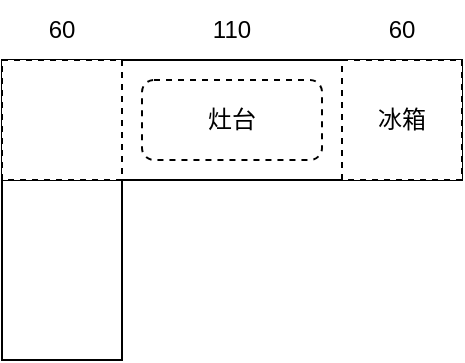 <mxfile version="27.1.4">
  <diagram name="第 1 页" id="qWH0tejkIUYA-mNvJ_dW">
    <mxGraphModel dx="788" dy="297" grid="1" gridSize="10" guides="1" tooltips="1" connect="1" arrows="1" fold="1" page="1" pageScale="1" pageWidth="827" pageHeight="1169" math="0" shadow="0">
      <root>
        <mxCell id="0" />
        <mxCell id="1" parent="0" />
        <mxCell id="kG2VPN0yLixIVYURetCY-2" value="" style="rounded=0;whiteSpace=wrap;html=1;" vertex="1" parent="1">
          <mxGeometry x="290" y="360" width="230" height="60" as="geometry" />
        </mxCell>
        <mxCell id="kG2VPN0yLixIVYURetCY-3" value="" style="rounded=0;whiteSpace=wrap;html=1;" vertex="1" parent="1">
          <mxGeometry x="290" y="420" width="60" height="90" as="geometry" />
        </mxCell>
        <mxCell id="kG2VPN0yLixIVYURetCY-4" value="冰箱" style="rounded=0;whiteSpace=wrap;html=1;dashed=1;" vertex="1" parent="1">
          <mxGeometry x="460" y="360" width="60" height="60" as="geometry" />
        </mxCell>
        <mxCell id="kG2VPN0yLixIVYURetCY-5" value="60" style="text;html=1;align=center;verticalAlign=middle;whiteSpace=wrap;rounded=0;" vertex="1" parent="1">
          <mxGeometry x="460" y="330" width="60" height="30" as="geometry" />
        </mxCell>
        <mxCell id="kG2VPN0yLixIVYURetCY-6" value="" style="rounded=0;whiteSpace=wrap;html=1;strokeColor=default;dashed=1;" vertex="1" parent="1">
          <mxGeometry x="290" y="360" width="60" height="60" as="geometry" />
        </mxCell>
        <mxCell id="kG2VPN0yLixIVYURetCY-7" value="60" style="text;html=1;align=center;verticalAlign=middle;whiteSpace=wrap;rounded=0;" vertex="1" parent="1">
          <mxGeometry x="290" y="330" width="60" height="30" as="geometry" />
        </mxCell>
        <mxCell id="kG2VPN0yLixIVYURetCY-8" value="110" style="text;html=1;align=center;verticalAlign=middle;whiteSpace=wrap;rounded=0;" vertex="1" parent="1">
          <mxGeometry x="350" y="330" width="110" height="30" as="geometry" />
        </mxCell>
        <mxCell id="kG2VPN0yLixIVYURetCY-9" value="灶台" style="rounded=1;whiteSpace=wrap;html=1;dashed=1;" vertex="1" parent="1">
          <mxGeometry x="360" y="370" width="90" height="40" as="geometry" />
        </mxCell>
      </root>
    </mxGraphModel>
  </diagram>
</mxfile>
